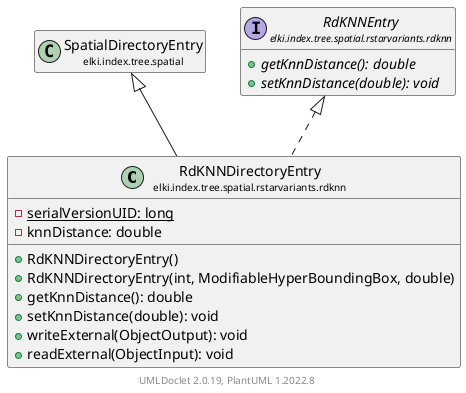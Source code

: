 @startuml
    remove .*\.(Instance|Par|Parameterizer|Factory)$
    set namespaceSeparator none
    hide empty fields
    hide empty methods

    class "<size:14>RdKNNDirectoryEntry\n<size:10>elki.index.tree.spatial.rstarvariants.rdknn" as elki.index.tree.spatial.rstarvariants.rdknn.RdKNNDirectoryEntry [[RdKNNDirectoryEntry.html]] {
        {static} -serialVersionUID: long
        -knnDistance: double
        +RdKNNDirectoryEntry()
        +RdKNNDirectoryEntry(int, ModifiableHyperBoundingBox, double)
        +getKnnDistance(): double
        +setKnnDistance(double): void
        +writeExternal(ObjectOutput): void
        +readExternal(ObjectInput): void
    }

    class "<size:14>SpatialDirectoryEntry\n<size:10>elki.index.tree.spatial" as elki.index.tree.spatial.SpatialDirectoryEntry [[../../SpatialDirectoryEntry.html]]
    interface "<size:14>RdKNNEntry\n<size:10>elki.index.tree.spatial.rstarvariants.rdknn" as elki.index.tree.spatial.rstarvariants.rdknn.RdKNNEntry [[RdKNNEntry.html]] {
        {abstract} +getKnnDistance(): double
        {abstract} +setKnnDistance(double): void
    }

    elki.index.tree.spatial.SpatialDirectoryEntry <|-- elki.index.tree.spatial.rstarvariants.rdknn.RdKNNDirectoryEntry
    elki.index.tree.spatial.rstarvariants.rdknn.RdKNNEntry <|.. elki.index.tree.spatial.rstarvariants.rdknn.RdKNNDirectoryEntry

    center footer UMLDoclet 2.0.19, PlantUML 1.2022.8
@enduml
